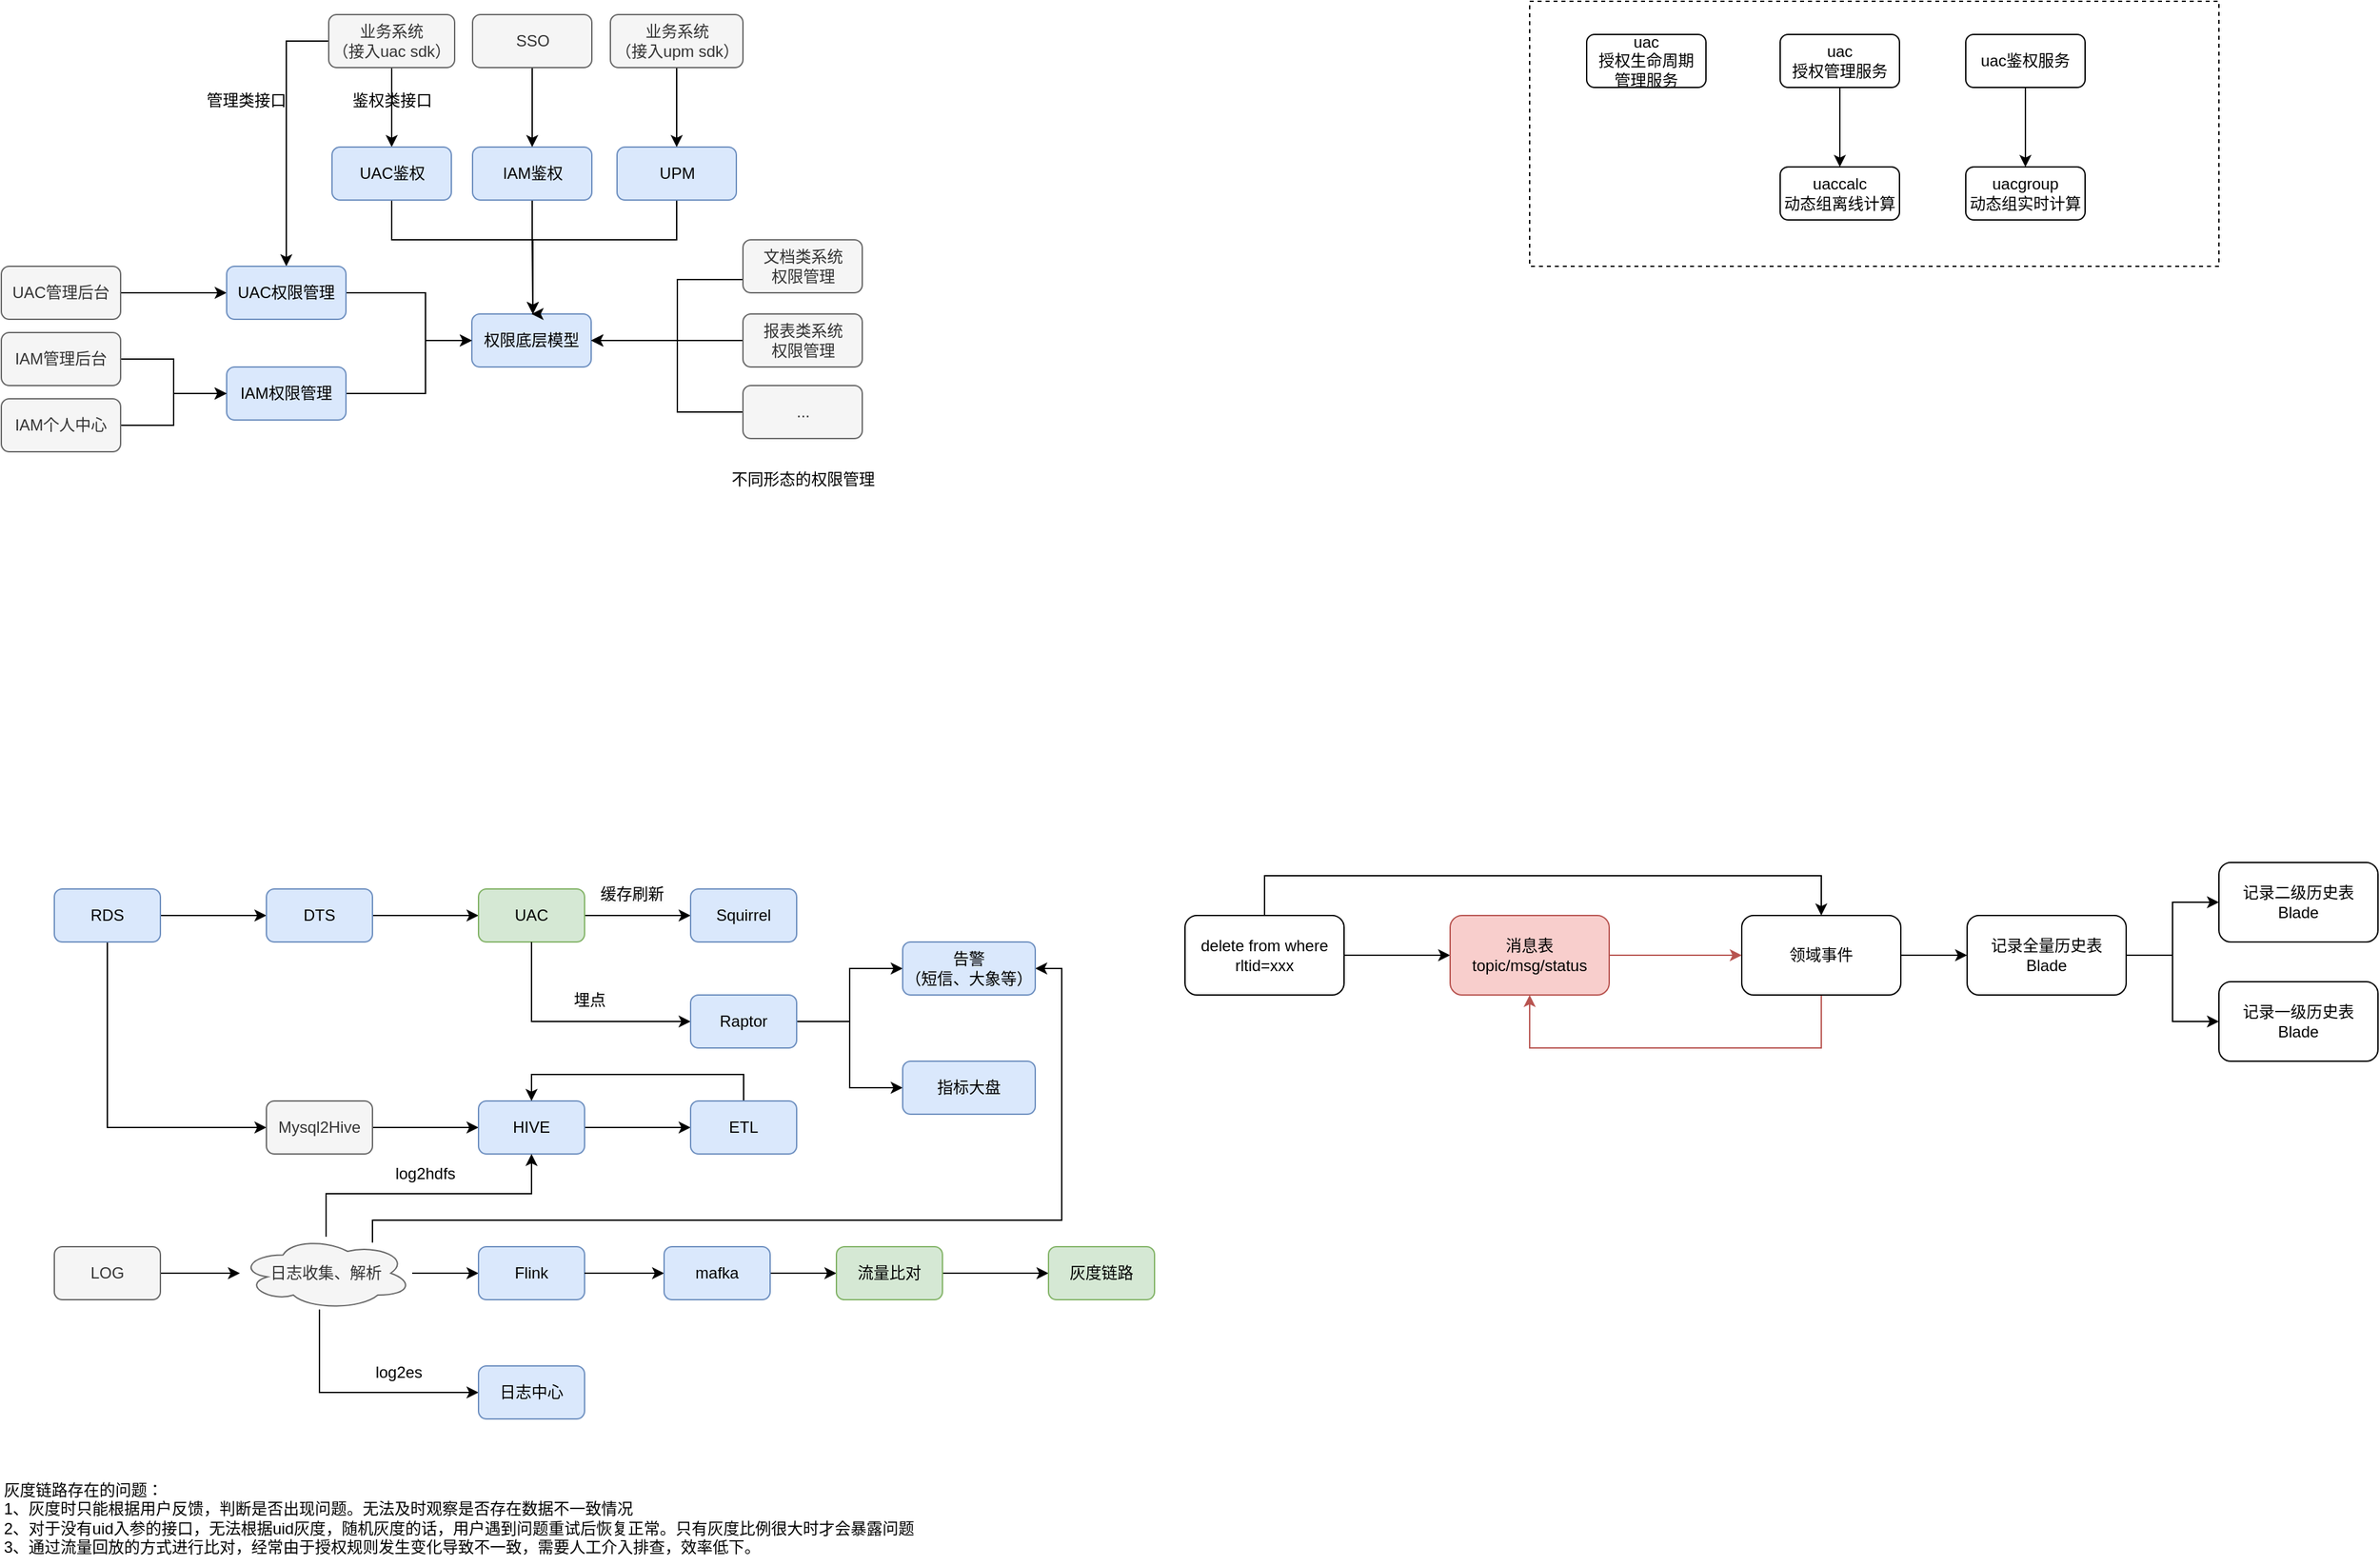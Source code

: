 <mxfile version="25.0.3">
  <diagram name="Page-1" id="QjtsCEV3oF1mqW8sPnIP">
    <mxGraphModel dx="2074" dy="1155" grid="1" gridSize="10" guides="1" tooltips="1" connect="1" arrows="1" fold="1" page="1" pageScale="1" pageWidth="827" pageHeight="1169" math="0" shadow="0">
      <root>
        <mxCell id="0" />
        <mxCell id="1" parent="0" />
        <mxCell id="U77D-R0VNN74uT261Rbi-56" value="" style="rounded=0;whiteSpace=wrap;html=1;dashed=1;" vertex="1" parent="1">
          <mxGeometry x="1153" y="10" width="520" height="200" as="geometry" />
        </mxCell>
        <mxCell id="Sn_x3s-fKinimpG0qHDk-40" value="" style="edgeStyle=orthogonalEdgeStyle;rounded=0;orthogonalLoop=1;jettySize=auto;html=1;" parent="1" source="Sn_x3s-fKinimpG0qHDk-38" target="Sn_x3s-fKinimpG0qHDk-39" edge="1">
          <mxGeometry relative="1" as="geometry" />
        </mxCell>
        <mxCell id="Sn_x3s-fKinimpG0qHDk-67" style="edgeStyle=orthogonalEdgeStyle;rounded=0;orthogonalLoop=1;jettySize=auto;html=1;" parent="1" source="Sn_x3s-fKinimpG0qHDk-38" target="Sn_x3s-fKinimpG0qHDk-50" edge="1">
          <mxGeometry relative="1" as="geometry">
            <Array as="points">
              <mxPoint x="80" y="860" />
            </Array>
          </mxGeometry>
        </mxCell>
        <mxCell id="Sn_x3s-fKinimpG0qHDk-38" value="RDS" style="rounded=1;whiteSpace=wrap;html=1;fillColor=#dae8fc;strokeColor=#6c8ebf;" parent="1" vertex="1">
          <mxGeometry x="40" y="680" width="80" height="40" as="geometry" />
        </mxCell>
        <mxCell id="Sn_x3s-fKinimpG0qHDk-42" value="" style="edgeStyle=orthogonalEdgeStyle;rounded=0;orthogonalLoop=1;jettySize=auto;html=1;" parent="1" source="Sn_x3s-fKinimpG0qHDk-39" target="Sn_x3s-fKinimpG0qHDk-41" edge="1">
          <mxGeometry relative="1" as="geometry" />
        </mxCell>
        <mxCell id="Sn_x3s-fKinimpG0qHDk-39" value="DTS" style="rounded=1;whiteSpace=wrap;html=1;fillColor=#dae8fc;strokeColor=#6c8ebf;" parent="1" vertex="1">
          <mxGeometry x="200" y="680" width="80" height="40" as="geometry" />
        </mxCell>
        <mxCell id="Sn_x3s-fKinimpG0qHDk-48" value="" style="edgeStyle=orthogonalEdgeStyle;rounded=0;orthogonalLoop=1;jettySize=auto;html=1;" parent="1" source="Sn_x3s-fKinimpG0qHDk-41" target="Sn_x3s-fKinimpG0qHDk-47" edge="1">
          <mxGeometry relative="1" as="geometry" />
        </mxCell>
        <mxCell id="Sn_x3s-fKinimpG0qHDk-41" value="UAC" style="rounded=1;whiteSpace=wrap;html=1;fillColor=#d5e8d4;strokeColor=#82b366;" parent="1" vertex="1">
          <mxGeometry x="360" y="680" width="80" height="40" as="geometry" />
        </mxCell>
        <mxCell id="Sn_x3s-fKinimpG0qHDk-46" value="" style="edgeStyle=orthogonalEdgeStyle;rounded=0;orthogonalLoop=1;jettySize=auto;html=1;" parent="1" source="Sn_x3s-fKinimpG0qHDk-41" target="Sn_x3s-fKinimpG0qHDk-45" edge="1">
          <mxGeometry relative="1" as="geometry">
            <mxPoint x="440" y="780" as="sourcePoint" />
            <Array as="points">
              <mxPoint x="400" y="780" />
            </Array>
          </mxGeometry>
        </mxCell>
        <mxCell id="Sn_x3s-fKinimpG0qHDk-75" value="" style="edgeStyle=orthogonalEdgeStyle;rounded=0;orthogonalLoop=1;jettySize=auto;html=1;" parent="1" source="Sn_x3s-fKinimpG0qHDk-45" target="Sn_x3s-fKinimpG0qHDk-74" edge="1">
          <mxGeometry relative="1" as="geometry" />
        </mxCell>
        <mxCell id="Sn_x3s-fKinimpG0qHDk-77" style="edgeStyle=orthogonalEdgeStyle;rounded=0;orthogonalLoop=1;jettySize=auto;html=1;entryX=0;entryY=0.5;entryDx=0;entryDy=0;" parent="1" source="Sn_x3s-fKinimpG0qHDk-45" target="Sn_x3s-fKinimpG0qHDk-76" edge="1">
          <mxGeometry relative="1" as="geometry" />
        </mxCell>
        <mxCell id="Sn_x3s-fKinimpG0qHDk-45" value="Raptor" style="rounded=1;whiteSpace=wrap;html=1;fillColor=#dae8fc;strokeColor=#6c8ebf;" parent="1" vertex="1">
          <mxGeometry x="520" y="760" width="80" height="40" as="geometry" />
        </mxCell>
        <mxCell id="Sn_x3s-fKinimpG0qHDk-47" value="Squirrel" style="rounded=1;whiteSpace=wrap;html=1;fillColor=#dae8fc;strokeColor=#6c8ebf;" parent="1" vertex="1">
          <mxGeometry x="520" y="680" width="80" height="40" as="geometry" />
        </mxCell>
        <mxCell id="Sn_x3s-fKinimpG0qHDk-54" value="" style="edgeStyle=orthogonalEdgeStyle;rounded=0;orthogonalLoop=1;jettySize=auto;html=1;" parent="1" source="Sn_x3s-fKinimpG0qHDk-50" target="Sn_x3s-fKinimpG0qHDk-53" edge="1">
          <mxGeometry relative="1" as="geometry" />
        </mxCell>
        <mxCell id="Sn_x3s-fKinimpG0qHDk-50" value="Mysql2Hive" style="rounded=1;whiteSpace=wrap;html=1;fillColor=#f5f5f5;fontColor=#333333;strokeColor=#666666;" parent="1" vertex="1">
          <mxGeometry x="200" y="840" width="80" height="40" as="geometry" />
        </mxCell>
        <mxCell id="Sn_x3s-fKinimpG0qHDk-70" value="" style="edgeStyle=orthogonalEdgeStyle;rounded=0;orthogonalLoop=1;jettySize=auto;html=1;" parent="1" source="Sn_x3s-fKinimpG0qHDk-53" target="Sn_x3s-fKinimpG0qHDk-69" edge="1">
          <mxGeometry relative="1" as="geometry" />
        </mxCell>
        <mxCell id="Sn_x3s-fKinimpG0qHDk-53" value="HIVE" style="rounded=1;whiteSpace=wrap;html=1;fillColor=#dae8fc;strokeColor=#6c8ebf;" parent="1" vertex="1">
          <mxGeometry x="360" y="840" width="80" height="40" as="geometry" />
        </mxCell>
        <mxCell id="Sn_x3s-fKinimpG0qHDk-60" style="edgeStyle=orthogonalEdgeStyle;rounded=0;orthogonalLoop=1;jettySize=auto;html=1;" parent="1" source="Sn_x3s-fKinimpG0qHDk-55" target="Sn_x3s-fKinimpG0qHDk-59" edge="1">
          <mxGeometry relative="1" as="geometry" />
        </mxCell>
        <mxCell id="Sn_x3s-fKinimpG0qHDk-68" style="edgeStyle=orthogonalEdgeStyle;rounded=0;orthogonalLoop=1;jettySize=auto;html=1;" parent="1" source="Sn_x3s-fKinimpG0qHDk-55" target="Sn_x3s-fKinimpG0qHDk-53" edge="1">
          <mxGeometry relative="1" as="geometry">
            <Array as="points">
              <mxPoint x="245" y="910" />
              <mxPoint x="400" y="910" />
            </Array>
          </mxGeometry>
        </mxCell>
        <mxCell id="Sn_x3s-fKinimpG0qHDk-80" style="edgeStyle=orthogonalEdgeStyle;rounded=0;orthogonalLoop=1;jettySize=auto;html=1;" parent="1" source="Sn_x3s-fKinimpG0qHDk-55" target="Sn_x3s-fKinimpG0qHDk-79" edge="1">
          <mxGeometry relative="1" as="geometry">
            <Array as="points">
              <mxPoint x="240" y="1060" />
            </Array>
          </mxGeometry>
        </mxCell>
        <mxCell id="Sn_x3s-fKinimpG0qHDk-91" style="edgeStyle=orthogonalEdgeStyle;rounded=0;orthogonalLoop=1;jettySize=auto;html=1;entryX=1;entryY=0.5;entryDx=0;entryDy=0;" parent="1" source="Sn_x3s-fKinimpG0qHDk-55" target="Sn_x3s-fKinimpG0qHDk-74" edge="1">
          <mxGeometry relative="1" as="geometry">
            <Array as="points">
              <mxPoint x="280" y="930" />
              <mxPoint x="800" y="930" />
              <mxPoint x="800" y="740" />
            </Array>
          </mxGeometry>
        </mxCell>
        <mxCell id="Sn_x3s-fKinimpG0qHDk-55" value="日志收集、解析" style="ellipse;shape=cloud;whiteSpace=wrap;html=1;fillColor=#f5f5f5;fontColor=#333333;strokeColor=#666666;" parent="1" vertex="1">
          <mxGeometry x="180" y="942.5" width="130" height="55" as="geometry" />
        </mxCell>
        <mxCell id="Sn_x3s-fKinimpG0qHDk-57" style="edgeStyle=orthogonalEdgeStyle;rounded=0;orthogonalLoop=1;jettySize=auto;html=1;" parent="1" source="Sn_x3s-fKinimpG0qHDk-56" target="Sn_x3s-fKinimpG0qHDk-55" edge="1">
          <mxGeometry relative="1" as="geometry" />
        </mxCell>
        <mxCell id="Sn_x3s-fKinimpG0qHDk-56" value="LOG" style="rounded=1;whiteSpace=wrap;html=1;fillColor=#f5f5f5;fontColor=#333333;strokeColor=#666666;" parent="1" vertex="1">
          <mxGeometry x="40" y="950" width="80" height="40" as="geometry" />
        </mxCell>
        <mxCell id="Sn_x3s-fKinimpG0qHDk-59" value="Flink" style="rounded=1;whiteSpace=wrap;html=1;fillColor=#dae8fc;strokeColor=#6c8ebf;" parent="1" vertex="1">
          <mxGeometry x="360" y="950" width="80" height="40" as="geometry" />
        </mxCell>
        <mxCell id="Sn_x3s-fKinimpG0qHDk-87" value="" style="edgeStyle=orthogonalEdgeStyle;rounded=0;orthogonalLoop=1;jettySize=auto;html=1;" parent="1" source="U77D-R0VNN74uT261Rbi-19" target="Sn_x3s-fKinimpG0qHDk-86" edge="1">
          <mxGeometry relative="1" as="geometry">
            <mxPoint x="490" y="970" as="sourcePoint" />
          </mxGeometry>
        </mxCell>
        <mxCell id="Sn_x3s-fKinimpG0qHDk-71" style="edgeStyle=orthogonalEdgeStyle;rounded=0;orthogonalLoop=1;jettySize=auto;html=1;entryX=0.5;entryY=0;entryDx=0;entryDy=0;" parent="1" source="Sn_x3s-fKinimpG0qHDk-69" target="Sn_x3s-fKinimpG0qHDk-53" edge="1">
          <mxGeometry relative="1" as="geometry">
            <Array as="points">
              <mxPoint x="560" y="820" />
              <mxPoint x="400" y="820" />
            </Array>
          </mxGeometry>
        </mxCell>
        <mxCell id="Sn_x3s-fKinimpG0qHDk-69" value="ETL" style="rounded=1;whiteSpace=wrap;html=1;fillColor=#dae8fc;strokeColor=#6c8ebf;" parent="1" vertex="1">
          <mxGeometry x="520" y="840" width="80" height="40" as="geometry" />
        </mxCell>
        <mxCell id="Sn_x3s-fKinimpG0qHDk-72" value="&lt;span style=&quot;color: rgb(0, 0, 0); font-family: Helvetica; font-size: 12px; font-style: normal; font-variant-ligatures: normal; font-variant-caps: normal; font-weight: 400; letter-spacing: normal; orphans: 2; text-align: center; text-indent: 0px; text-transform: none; widows: 2; word-spacing: 0px; -webkit-text-stroke-width: 0px; white-space: normal; background-color: rgb(251, 251, 251); text-decoration-thickness: initial; text-decoration-style: initial; text-decoration-color: initial; display: inline !important; float: none;&quot;&gt;缓存刷新&lt;/span&gt;" style="text;whiteSpace=wrap;html=1;" parent="1" vertex="1">
          <mxGeometry x="450" y="670" width="50" height="40" as="geometry" />
        </mxCell>
        <mxCell id="Sn_x3s-fKinimpG0qHDk-73" value="&lt;span style=&quot;color: rgb(0, 0, 0); font-family: Helvetica; font-size: 12px; font-style: normal; font-variant-ligatures: normal; font-variant-caps: normal; font-weight: 400; letter-spacing: normal; orphans: 2; text-align: center; text-indent: 0px; text-transform: none; widows: 2; word-spacing: 0px; -webkit-text-stroke-width: 0px; white-space: normal; background-color: rgb(251, 251, 251); text-decoration-thickness: initial; text-decoration-style: initial; text-decoration-color: initial; display: inline !important; float: none;&quot;&gt;埋点&lt;/span&gt;" style="text;whiteSpace=wrap;html=1;" parent="1" vertex="1">
          <mxGeometry x="430" y="750" width="50" height="20" as="geometry" />
        </mxCell>
        <mxCell id="Sn_x3s-fKinimpG0qHDk-74" value="告警&lt;br&gt;（短信、大象等）" style="rounded=1;whiteSpace=wrap;html=1;fillColor=#dae8fc;strokeColor=#6c8ebf;" parent="1" vertex="1">
          <mxGeometry x="680" y="720" width="100" height="40" as="geometry" />
        </mxCell>
        <mxCell id="Sn_x3s-fKinimpG0qHDk-76" value="指标大盘" style="rounded=1;whiteSpace=wrap;html=1;fillColor=#dae8fc;strokeColor=#6c8ebf;" parent="1" vertex="1">
          <mxGeometry x="680" y="810" width="100" height="40" as="geometry" />
        </mxCell>
        <mxCell id="Sn_x3s-fKinimpG0qHDk-79" value="日志中心" style="rounded=1;whiteSpace=wrap;html=1;fillColor=#dae8fc;strokeColor=#6c8ebf;" parent="1" vertex="1">
          <mxGeometry x="360" y="1040" width="80" height="40" as="geometry" />
        </mxCell>
        <mxCell id="Sn_x3s-fKinimpG0qHDk-82" value="log2hdfs" style="text;html=1;align=center;verticalAlign=middle;whiteSpace=wrap;rounded=0;" parent="1" vertex="1">
          <mxGeometry x="290" y="880" width="60" height="30" as="geometry" />
        </mxCell>
        <mxCell id="Sn_x3s-fKinimpG0qHDk-83" value="log2es" style="text;html=1;align=center;verticalAlign=middle;whiteSpace=wrap;rounded=0;" parent="1" vertex="1">
          <mxGeometry x="270" y="1030" width="60" height="30" as="geometry" />
        </mxCell>
        <mxCell id="Sn_x3s-fKinimpG0qHDk-89" value="" style="edgeStyle=orthogonalEdgeStyle;rounded=0;orthogonalLoop=1;jettySize=auto;html=1;" parent="1" source="Sn_x3s-fKinimpG0qHDk-86" target="Sn_x3s-fKinimpG0qHDk-88" edge="1">
          <mxGeometry relative="1" as="geometry" />
        </mxCell>
        <mxCell id="Sn_x3s-fKinimpG0qHDk-86" value="流量比对" style="rounded=1;whiteSpace=wrap;html=1;fillColor=#d5e8d4;strokeColor=#82b366;" parent="1" vertex="1">
          <mxGeometry x="630" y="950" width="80" height="40" as="geometry" />
        </mxCell>
        <mxCell id="Sn_x3s-fKinimpG0qHDk-88" value="灰度链路" style="rounded=1;whiteSpace=wrap;html=1;fillColor=#d5e8d4;strokeColor=#82b366;" parent="1" vertex="1">
          <mxGeometry x="790" y="950" width="80" height="40" as="geometry" />
        </mxCell>
        <mxCell id="Sn_x3s-fKinimpG0qHDk-92" value="灰度链路存在的问题：&lt;br&gt;1、灰度时只能根据用户反馈，判断是否出现问题。无法及时观察是否存在数据不一致情况&lt;div&gt;2、对于没有uid入参的接口，无法根据uid灰度，随机灰度的话，用户遇到问题重试后恢复正常。只有灰度比例很大时才会暴露问题&lt;br&gt;3、通过流量回放的方式进行比对，经常由于授权规则发生变化导致不一致，需要人工介入排查，效率低下。&lt;/div&gt;" style="text;html=1;align=left;verticalAlign=middle;resizable=0;points=[];autosize=1;strokeColor=none;fillColor=none;" parent="1" vertex="1">
          <mxGeometry y="1120" width="710" height="70" as="geometry" />
        </mxCell>
        <mxCell id="U77D-R0VNN74uT261Rbi-20" value="" style="edgeStyle=orthogonalEdgeStyle;rounded=0;orthogonalLoop=1;jettySize=auto;html=1;" edge="1" parent="1" source="Sn_x3s-fKinimpG0qHDk-59" target="U77D-R0VNN74uT261Rbi-19">
          <mxGeometry relative="1" as="geometry">
            <mxPoint x="440" y="970" as="sourcePoint" />
            <mxPoint x="630" y="970" as="targetPoint" />
          </mxGeometry>
        </mxCell>
        <mxCell id="U77D-R0VNN74uT261Rbi-19" value="mafka" style="rounded=1;whiteSpace=wrap;html=1;fillColor=#dae8fc;strokeColor=#6c8ebf;" vertex="1" parent="1">
          <mxGeometry x="500" y="950" width="80" height="40" as="geometry" />
        </mxCell>
        <mxCell id="U77D-R0VNN74uT261Rbi-36" value="权限底层模型" style="rounded=1;whiteSpace=wrap;html=1;fillColor=#dae8fc;strokeColor=#6c8ebf;" vertex="1" parent="1">
          <mxGeometry x="355" y="246" width="90" height="40" as="geometry" />
        </mxCell>
        <mxCell id="U77D-R0VNN74uT261Rbi-40" style="edgeStyle=orthogonalEdgeStyle;rounded=0;orthogonalLoop=1;jettySize=auto;html=1;" edge="1" parent="1" source="U77D-R0VNN74uT261Rbi-37" target="U77D-R0VNN74uT261Rbi-36">
          <mxGeometry relative="1" as="geometry">
            <Array as="points">
              <mxPoint x="510" y="190" />
              <mxPoint x="401" y="190" />
            </Array>
          </mxGeometry>
        </mxCell>
        <mxCell id="U77D-R0VNN74uT261Rbi-37" value="UPM" style="rounded=1;whiteSpace=wrap;html=1;fillColor=#dae8fc;strokeColor=#6c8ebf;" vertex="1" parent="1">
          <mxGeometry x="464.5" y="120" width="90" height="40" as="geometry" />
        </mxCell>
        <mxCell id="U77D-R0VNN74uT261Rbi-39" style="edgeStyle=orthogonalEdgeStyle;rounded=0;orthogonalLoop=1;jettySize=auto;html=1;" edge="1" parent="1" source="U77D-R0VNN74uT261Rbi-38" target="U77D-R0VNN74uT261Rbi-36">
          <mxGeometry relative="1" as="geometry">
            <Array as="points">
              <mxPoint x="400" y="190" />
              <mxPoint x="401" y="190" />
            </Array>
          </mxGeometry>
        </mxCell>
        <mxCell id="U77D-R0VNN74uT261Rbi-38" value="IAM鉴权" style="rounded=1;whiteSpace=wrap;html=1;fillColor=#dae8fc;strokeColor=#6c8ebf;" vertex="1" parent="1">
          <mxGeometry x="355.5" y="120" width="90" height="40" as="geometry" />
        </mxCell>
        <mxCell id="U77D-R0VNN74uT261Rbi-42" style="edgeStyle=orthogonalEdgeStyle;rounded=0;orthogonalLoop=1;jettySize=auto;html=1;" edge="1" parent="1" source="U77D-R0VNN74uT261Rbi-41" target="U77D-R0VNN74uT261Rbi-38">
          <mxGeometry relative="1" as="geometry" />
        </mxCell>
        <mxCell id="U77D-R0VNN74uT261Rbi-41" value="SSO" style="rounded=1;whiteSpace=wrap;html=1;fillColor=#f5f5f5;fontColor=#333333;strokeColor=#666666;" vertex="1" parent="1">
          <mxGeometry x="355.5" y="20" width="90" height="40" as="geometry" />
        </mxCell>
        <mxCell id="U77D-R0VNN74uT261Rbi-85" style="edgeStyle=orthogonalEdgeStyle;rounded=0;orthogonalLoop=1;jettySize=auto;html=1;" edge="1" parent="1" source="U77D-R0VNN74uT261Rbi-43" target="U77D-R0VNN74uT261Rbi-36">
          <mxGeometry relative="1" as="geometry">
            <Array as="points">
              <mxPoint x="320" y="306" />
              <mxPoint x="320" y="266" />
            </Array>
          </mxGeometry>
        </mxCell>
        <mxCell id="U77D-R0VNN74uT261Rbi-43" value="IAM权限管理" style="rounded=1;whiteSpace=wrap;html=1;fillColor=#dae8fc;strokeColor=#6c8ebf;" vertex="1" parent="1">
          <mxGeometry x="170" y="286" width="90" height="40" as="geometry" />
        </mxCell>
        <mxCell id="U77D-R0VNN74uT261Rbi-48" style="edgeStyle=orthogonalEdgeStyle;rounded=0;orthogonalLoop=1;jettySize=auto;html=1;" edge="1" parent="1" source="U77D-R0VNN74uT261Rbi-45" target="U77D-R0VNN74uT261Rbi-43">
          <mxGeometry relative="1" as="geometry" />
        </mxCell>
        <mxCell id="U77D-R0VNN74uT261Rbi-45" value="IAM管理后台" style="rounded=1;whiteSpace=wrap;html=1;fillColor=#f5f5f5;strokeColor=#666666;fontColor=#333333;" vertex="1" parent="1">
          <mxGeometry y="260" width="90" height="40" as="geometry" />
        </mxCell>
        <mxCell id="U77D-R0VNN74uT261Rbi-47" style="edgeStyle=orthogonalEdgeStyle;rounded=0;orthogonalLoop=1;jettySize=auto;html=1;" edge="1" parent="1" source="U77D-R0VNN74uT261Rbi-46" target="U77D-R0VNN74uT261Rbi-43">
          <mxGeometry relative="1" as="geometry" />
        </mxCell>
        <mxCell id="U77D-R0VNN74uT261Rbi-46" value="IAM个人中心" style="rounded=1;whiteSpace=wrap;html=1;fillColor=#f5f5f5;strokeColor=#666666;fontColor=#333333;" vertex="1" parent="1">
          <mxGeometry y="310" width="90" height="40" as="geometry" />
        </mxCell>
        <mxCell id="U77D-R0VNN74uT261Rbi-49" value="uaccalc&lt;br&gt;动态组离线计算" style="rounded=1;whiteSpace=wrap;html=1;" vertex="1" parent="1">
          <mxGeometry x="1342" y="135" width="90" height="40" as="geometry" />
        </mxCell>
        <mxCell id="U77D-R0VNN74uT261Rbi-50" value="uacgroup&lt;br&gt;动态组实时计算" style="rounded=1;whiteSpace=wrap;html=1;" vertex="1" parent="1">
          <mxGeometry x="1482" y="135" width="90" height="40" as="geometry" />
        </mxCell>
        <mxCell id="U77D-R0VNN74uT261Rbi-51" style="edgeStyle=orthogonalEdgeStyle;rounded=0;orthogonalLoop=1;jettySize=auto;html=1;" edge="1" parent="1" source="U77D-R0VNN74uT261Rbi-52" target="U77D-R0VNN74uT261Rbi-49">
          <mxGeometry relative="1" as="geometry" />
        </mxCell>
        <mxCell id="U77D-R0VNN74uT261Rbi-52" value="uac&lt;br&gt;授权管理服务" style="rounded=1;whiteSpace=wrap;html=1;" vertex="1" parent="1">
          <mxGeometry x="1342" y="35" width="90" height="40" as="geometry" />
        </mxCell>
        <mxCell id="U77D-R0VNN74uT261Rbi-53" style="edgeStyle=orthogonalEdgeStyle;rounded=0;orthogonalLoop=1;jettySize=auto;html=1;entryX=0.5;entryY=0;entryDx=0;entryDy=0;" edge="1" parent="1" source="U77D-R0VNN74uT261Rbi-54" target="U77D-R0VNN74uT261Rbi-50">
          <mxGeometry relative="1" as="geometry" />
        </mxCell>
        <mxCell id="U77D-R0VNN74uT261Rbi-54" value="uac鉴权服务" style="rounded=1;whiteSpace=wrap;html=1;" vertex="1" parent="1">
          <mxGeometry x="1482" y="35" width="90" height="40" as="geometry" />
        </mxCell>
        <mxCell id="U77D-R0VNN74uT261Rbi-55" value="uac&lt;br&gt;授权生命周期&lt;br&gt;管理服务" style="rounded=1;whiteSpace=wrap;html=1;" vertex="1" parent="1">
          <mxGeometry x="1196" y="35" width="90" height="40" as="geometry" />
        </mxCell>
        <mxCell id="U77D-R0VNN74uT261Rbi-62" style="edgeStyle=orthogonalEdgeStyle;rounded=0;orthogonalLoop=1;jettySize=auto;html=1;" edge="1" parent="1" source="U77D-R0VNN74uT261Rbi-59" target="U77D-R0VNN74uT261Rbi-37">
          <mxGeometry relative="1" as="geometry" />
        </mxCell>
        <mxCell id="U77D-R0VNN74uT261Rbi-59" value="业务系统&lt;br&gt;（接入upm sdk）" style="rounded=1;whiteSpace=wrap;html=1;fillColor=#f5f5f5;fontColor=#333333;strokeColor=#666666;" vertex="1" parent="1">
          <mxGeometry x="459.5" y="20" width="100" height="40" as="geometry" />
        </mxCell>
        <mxCell id="U77D-R0VNN74uT261Rbi-83" style="edgeStyle=orthogonalEdgeStyle;rounded=0;orthogonalLoop=1;jettySize=auto;html=1;" edge="1" parent="1" source="U77D-R0VNN74uT261Rbi-60" target="U77D-R0VNN74uT261Rbi-79">
          <mxGeometry relative="1" as="geometry" />
        </mxCell>
        <mxCell id="U77D-R0VNN74uT261Rbi-86" style="edgeStyle=orthogonalEdgeStyle;rounded=0;orthogonalLoop=1;jettySize=auto;html=1;" edge="1" parent="1" source="U77D-R0VNN74uT261Rbi-60" target="U77D-R0VNN74uT261Rbi-81">
          <mxGeometry relative="1" as="geometry">
            <Array as="points">
              <mxPoint x="215" y="40" />
            </Array>
          </mxGeometry>
        </mxCell>
        <mxCell id="U77D-R0VNN74uT261Rbi-60" value="业务系统&lt;br&gt;（接入uac sdk）" style="rounded=1;whiteSpace=wrap;html=1;fillColor=#f5f5f5;fontColor=#333333;strokeColor=#666666;direction=south;" vertex="1" parent="1">
          <mxGeometry x="247" y="20" width="95" height="40" as="geometry" />
        </mxCell>
        <mxCell id="U77D-R0VNN74uT261Rbi-65" style="edgeStyle=orthogonalEdgeStyle;rounded=0;orthogonalLoop=1;jettySize=auto;html=1;" edge="1" parent="1" source="U77D-R0VNN74uT261Rbi-64" target="U77D-R0VNN74uT261Rbi-81">
          <mxGeometry relative="1" as="geometry" />
        </mxCell>
        <mxCell id="U77D-R0VNN74uT261Rbi-64" value="UAC管理后台" style="rounded=1;whiteSpace=wrap;html=1;fillColor=#f5f5f5;strokeColor=#666666;fontColor=#333333;" vertex="1" parent="1">
          <mxGeometry y="210" width="90" height="40" as="geometry" />
        </mxCell>
        <mxCell id="U77D-R0VNN74uT261Rbi-80" style="edgeStyle=orthogonalEdgeStyle;rounded=0;orthogonalLoop=1;jettySize=auto;html=1;entryX=0.5;entryY=0;entryDx=0;entryDy=0;" edge="1" parent="1" source="U77D-R0VNN74uT261Rbi-79" target="U77D-R0VNN74uT261Rbi-36">
          <mxGeometry relative="1" as="geometry">
            <mxPoint x="401" y="220" as="targetPoint" />
            <Array as="points">
              <mxPoint x="295" y="190" />
              <mxPoint x="401" y="190" />
            </Array>
          </mxGeometry>
        </mxCell>
        <mxCell id="U77D-R0VNN74uT261Rbi-79" value="UAC鉴权" style="rounded=1;whiteSpace=wrap;html=1;fillColor=#dae8fc;strokeColor=#6c8ebf;" vertex="1" parent="1">
          <mxGeometry x="249.5" y="120" width="90" height="40" as="geometry" />
        </mxCell>
        <mxCell id="U77D-R0VNN74uT261Rbi-82" style="edgeStyle=orthogonalEdgeStyle;rounded=0;orthogonalLoop=1;jettySize=auto;html=1;" edge="1" parent="1" source="U77D-R0VNN74uT261Rbi-81" target="U77D-R0VNN74uT261Rbi-36">
          <mxGeometry relative="1" as="geometry">
            <mxPoint x="278" y="381" as="sourcePoint" />
            <mxPoint x="353.5" y="341" as="targetPoint" />
            <Array as="points">
              <mxPoint x="320" y="230" />
              <mxPoint x="320" y="266" />
            </Array>
          </mxGeometry>
        </mxCell>
        <mxCell id="U77D-R0VNN74uT261Rbi-81" value="UAC权限管理" style="rounded=1;whiteSpace=wrap;html=1;fillColor=#dae8fc;strokeColor=#6c8ebf;" vertex="1" parent="1">
          <mxGeometry x="170" y="210" width="90" height="40" as="geometry" />
        </mxCell>
        <mxCell id="U77D-R0VNN74uT261Rbi-87" value="管理类接口" style="text;html=1;align=center;verticalAlign=middle;whiteSpace=wrap;rounded=0;" vertex="1" parent="1">
          <mxGeometry x="150" y="70" width="70" height="30" as="geometry" />
        </mxCell>
        <mxCell id="U77D-R0VNN74uT261Rbi-88" value="鉴权类接口" style="text;html=1;align=center;verticalAlign=middle;whiteSpace=wrap;rounded=0;" vertex="1" parent="1">
          <mxGeometry x="259.5" y="70" width="70" height="30" as="geometry" />
        </mxCell>
        <mxCell id="U77D-R0VNN74uT261Rbi-91" value="" style="edgeStyle=orthogonalEdgeStyle;rounded=0;orthogonalLoop=1;jettySize=auto;html=1;" edge="1" parent="1" source="U77D-R0VNN74uT261Rbi-89" target="U77D-R0VNN74uT261Rbi-97">
          <mxGeometry relative="1" as="geometry" />
        </mxCell>
        <mxCell id="U77D-R0VNN74uT261Rbi-114" style="edgeStyle=orthogonalEdgeStyle;rounded=0;orthogonalLoop=1;jettySize=auto;html=1;" edge="1" parent="1" source="U77D-R0VNN74uT261Rbi-89" target="U77D-R0VNN74uT261Rbi-90">
          <mxGeometry relative="1" as="geometry">
            <Array as="points">
              <mxPoint x="953" y="670" />
              <mxPoint x="1373" y="670" />
            </Array>
          </mxGeometry>
        </mxCell>
        <mxCell id="U77D-R0VNN74uT261Rbi-89" value="delete from where rltid=xxx" style="rounded=1;whiteSpace=wrap;html=1;" vertex="1" parent="1">
          <mxGeometry x="893" y="700" width="120" height="60" as="geometry" />
        </mxCell>
        <mxCell id="U77D-R0VNN74uT261Rbi-113" style="edgeStyle=orthogonalEdgeStyle;rounded=0;orthogonalLoop=1;jettySize=auto;html=1;fillColor=#f8cecc;strokeColor=#b85450;" edge="1" parent="1" source="U77D-R0VNN74uT261Rbi-90" target="U77D-R0VNN74uT261Rbi-97">
          <mxGeometry relative="1" as="geometry">
            <Array as="points">
              <mxPoint x="1373" y="800" />
              <mxPoint x="1153" y="800" />
            </Array>
          </mxGeometry>
        </mxCell>
        <mxCell id="U77D-R0VNN74uT261Rbi-118" style="edgeStyle=orthogonalEdgeStyle;rounded=0;orthogonalLoop=1;jettySize=auto;html=1;entryX=0;entryY=0.5;entryDx=0;entryDy=0;" edge="1" parent="1" source="U77D-R0VNN74uT261Rbi-90" target="U77D-R0VNN74uT261Rbi-117">
          <mxGeometry relative="1" as="geometry" />
        </mxCell>
        <mxCell id="U77D-R0VNN74uT261Rbi-90" value="领域事件" style="rounded=1;whiteSpace=wrap;html=1;" vertex="1" parent="1">
          <mxGeometry x="1313" y="700" width="120" height="60" as="geometry" />
        </mxCell>
        <mxCell id="U77D-R0VNN74uT261Rbi-92" value="记录二级历史表&lt;br&gt;Blade" style="rounded=1;whiteSpace=wrap;html=1;" vertex="1" parent="1">
          <mxGeometry x="1673" y="660" width="120" height="60" as="geometry" />
        </mxCell>
        <mxCell id="U77D-R0VNN74uT261Rbi-98" style="edgeStyle=orthogonalEdgeStyle;rounded=0;orthogonalLoop=1;jettySize=auto;html=1;fillColor=#f8cecc;strokeColor=#b85450;" edge="1" parent="1" source="U77D-R0VNN74uT261Rbi-97" target="U77D-R0VNN74uT261Rbi-90">
          <mxGeometry relative="1" as="geometry" />
        </mxCell>
        <mxCell id="U77D-R0VNN74uT261Rbi-97" value="消息表&lt;br&gt;topic/msg/status" style="rounded=1;whiteSpace=wrap;html=1;fillColor=#f8cecc;strokeColor=#b85450;" vertex="1" parent="1">
          <mxGeometry x="1093" y="700" width="120" height="60" as="geometry" />
        </mxCell>
        <mxCell id="U77D-R0VNN74uT261Rbi-115" value="记录一级历史表&lt;br&gt;Blade" style="rounded=1;whiteSpace=wrap;html=1;" vertex="1" parent="1">
          <mxGeometry x="1673" y="750" width="120" height="60" as="geometry" />
        </mxCell>
        <mxCell id="U77D-R0VNN74uT261Rbi-119" style="edgeStyle=orthogonalEdgeStyle;rounded=0;orthogonalLoop=1;jettySize=auto;html=1;" edge="1" parent="1" source="U77D-R0VNN74uT261Rbi-117" target="U77D-R0VNN74uT261Rbi-115">
          <mxGeometry relative="1" as="geometry" />
        </mxCell>
        <mxCell id="U77D-R0VNN74uT261Rbi-120" style="edgeStyle=orthogonalEdgeStyle;rounded=0;orthogonalLoop=1;jettySize=auto;html=1;" edge="1" parent="1" source="U77D-R0VNN74uT261Rbi-117" target="U77D-R0VNN74uT261Rbi-92">
          <mxGeometry relative="1" as="geometry" />
        </mxCell>
        <mxCell id="U77D-R0VNN74uT261Rbi-117" value="记录全量历史表&lt;br&gt;Blade" style="rounded=1;whiteSpace=wrap;html=1;" vertex="1" parent="1">
          <mxGeometry x="1483" y="700" width="120" height="60" as="geometry" />
        </mxCell>
        <mxCell id="U77D-R0VNN74uT261Rbi-124" style="edgeStyle=orthogonalEdgeStyle;rounded=0;orthogonalLoop=1;jettySize=auto;html=1;" edge="1" parent="1" source="U77D-R0VNN74uT261Rbi-121" target="U77D-R0VNN74uT261Rbi-36">
          <mxGeometry relative="1" as="geometry" />
        </mxCell>
        <mxCell id="U77D-R0VNN74uT261Rbi-121" value="报表类系统&lt;br&gt;权限管理" style="rounded=1;whiteSpace=wrap;html=1;fillColor=#f5f5f5;strokeColor=#666666;fontColor=#333333;" vertex="1" parent="1">
          <mxGeometry x="559.5" y="246" width="90" height="40" as="geometry" />
        </mxCell>
        <mxCell id="U77D-R0VNN74uT261Rbi-123" style="edgeStyle=orthogonalEdgeStyle;rounded=0;orthogonalLoop=1;jettySize=auto;html=1;" edge="1" parent="1" source="U77D-R0VNN74uT261Rbi-122" target="U77D-R0VNN74uT261Rbi-36">
          <mxGeometry relative="1" as="geometry">
            <Array as="points">
              <mxPoint x="510" y="220" />
              <mxPoint x="510" y="266" />
            </Array>
          </mxGeometry>
        </mxCell>
        <mxCell id="U77D-R0VNN74uT261Rbi-122" value="文档类系统&lt;br&gt;权限管理" style="rounded=1;whiteSpace=wrap;html=1;fillColor=#f5f5f5;strokeColor=#666666;fontColor=#333333;" vertex="1" parent="1">
          <mxGeometry x="559.5" y="190" width="90" height="40" as="geometry" />
        </mxCell>
        <mxCell id="U77D-R0VNN74uT261Rbi-126" style="edgeStyle=orthogonalEdgeStyle;rounded=0;orthogonalLoop=1;jettySize=auto;html=1;" edge="1" parent="1" source="U77D-R0VNN74uT261Rbi-125" target="U77D-R0VNN74uT261Rbi-36">
          <mxGeometry relative="1" as="geometry">
            <Array as="points">
              <mxPoint x="510" y="320" />
              <mxPoint x="510" y="266" />
            </Array>
          </mxGeometry>
        </mxCell>
        <mxCell id="U77D-R0VNN74uT261Rbi-125" value="..." style="rounded=1;whiteSpace=wrap;html=1;fillColor=#f5f5f5;strokeColor=#666666;fontColor=#333333;" vertex="1" parent="1">
          <mxGeometry x="559.5" y="300" width="90" height="40" as="geometry" />
        </mxCell>
        <mxCell id="U77D-R0VNN74uT261Rbi-127" value="不同形态的权限管理" style="text;html=1;align=center;verticalAlign=middle;whiteSpace=wrap;rounded=0;" vertex="1" parent="1">
          <mxGeometry x="544.5" y="356" width="120" height="30" as="geometry" />
        </mxCell>
      </root>
    </mxGraphModel>
  </diagram>
</mxfile>
